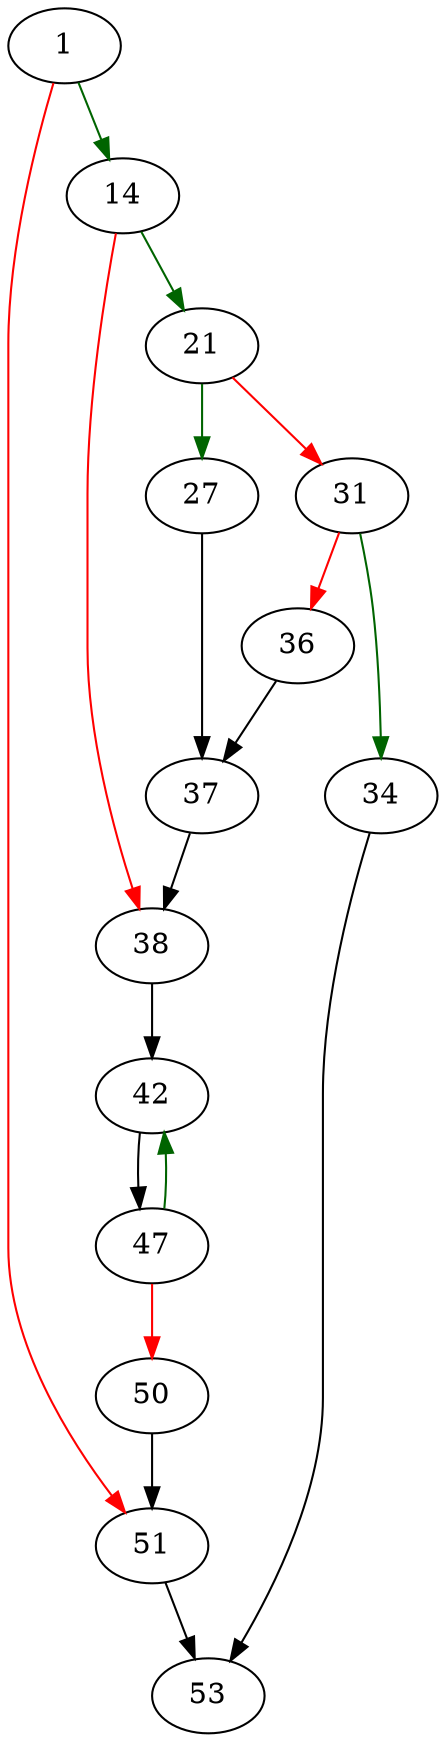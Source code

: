 strict digraph "walRestartLog" {
	// Node definitions.
	1 [entry=true];
	14;
	51;
	21;
	38;
	27;
	31;
	37;
	34;
	36;
	53;
	42;
	47;
	50;

	// Edge definitions.
	1 -> 14 [
		color=darkgreen
		cond=true
	];
	1 -> 51 [
		color=red
		cond=false
	];
	14 -> 21 [
		color=darkgreen
		cond=true
	];
	14 -> 38 [
		color=red
		cond=false
	];
	51 -> 53;
	21 -> 27 [
		color=darkgreen
		cond=true
	];
	21 -> 31 [
		color=red
		cond=false
	];
	38 -> 42;
	27 -> 37;
	31 -> 34 [
		color=darkgreen
		cond=true
	];
	31 -> 36 [
		color=red
		cond=false
	];
	37 -> 38;
	34 -> 53;
	36 -> 37;
	42 -> 47;
	47 -> 42 [
		color=darkgreen
		cond=true
	];
	47 -> 50 [
		color=red
		cond=false
	];
	50 -> 51;
}
